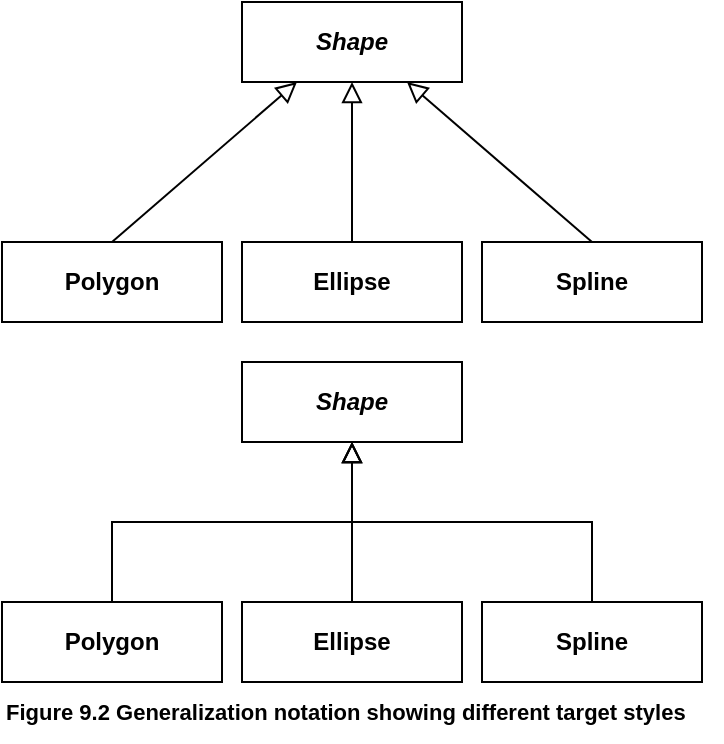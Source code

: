 <mxfile version="21.6.8" type="device" pages="2">
  <diagram name="9.2" id="WyxD0aOs2plOgybWSySm">
    <mxGraphModel dx="880" dy="511" grid="1" gridSize="10" guides="1" tooltips="1" connect="1" arrows="1" fold="1" page="1" pageScale="1" pageWidth="1169" pageHeight="827" math="0" shadow="0">
      <root>
        <mxCell id="0" />
        <mxCell id="1" parent="0" />
        <mxCell id="H2LSqVTib4IPZ2RdGRiy-1" value="&lt;b&gt;&lt;i&gt;Shape&lt;/i&gt;&lt;/b&gt;" style="html=1;whiteSpace=wrap;" vertex="1" parent="1">
          <mxGeometry x="120" width="110" height="40" as="geometry" />
        </mxCell>
        <mxCell id="H2LSqVTib4IPZ2RdGRiy-2" value="&lt;b&gt;&lt;span style=&quot;font-style: normal;&quot;&gt;Polygon&lt;/span&gt;&lt;/b&gt;" style="html=1;whiteSpace=wrap;fontStyle=2" vertex="1" parent="1">
          <mxGeometry y="120" width="110" height="40" as="geometry" />
        </mxCell>
        <mxCell id="H2LSqVTib4IPZ2RdGRiy-3" value="&lt;b&gt;Ellipse&lt;/b&gt;" style="html=1;whiteSpace=wrap;" vertex="1" parent="1">
          <mxGeometry x="120" y="120" width="110" height="40" as="geometry" />
        </mxCell>
        <mxCell id="H2LSqVTib4IPZ2RdGRiy-4" value="&lt;b&gt;Spline&lt;/b&gt;" style="html=1;whiteSpace=wrap;" vertex="1" parent="1">
          <mxGeometry x="240" y="120" width="110" height="40" as="geometry" />
        </mxCell>
        <mxCell id="H2LSqVTib4IPZ2RdGRiy-5" value="&lt;b&gt;&lt;i&gt;Shape&lt;/i&gt;&lt;/b&gt;" style="html=1;whiteSpace=wrap;" vertex="1" parent="1">
          <mxGeometry x="120" y="180" width="110" height="40" as="geometry" />
        </mxCell>
        <mxCell id="H2LSqVTib4IPZ2RdGRiy-6" value="&lt;b&gt;&lt;span style=&quot;font-style: normal;&quot;&gt;Polygon&lt;/span&gt;&lt;/b&gt;" style="html=1;whiteSpace=wrap;fontStyle=2" vertex="1" parent="1">
          <mxGeometry y="300" width="110" height="40" as="geometry" />
        </mxCell>
        <mxCell id="H2LSqVTib4IPZ2RdGRiy-7" value="&lt;b&gt;Ellipse&lt;/b&gt;" style="html=1;whiteSpace=wrap;" vertex="1" parent="1">
          <mxGeometry x="120" y="300" width="110" height="40" as="geometry" />
        </mxCell>
        <mxCell id="H2LSqVTib4IPZ2RdGRiy-8" value="&lt;b&gt;Spline&lt;/b&gt;" style="html=1;whiteSpace=wrap;" vertex="1" parent="1">
          <mxGeometry x="240" y="300" width="110" height="40" as="geometry" />
        </mxCell>
        <mxCell id="H2LSqVTib4IPZ2RdGRiy-9" value="" style="endArrow=block;startArrow=none;endFill=0;startFill=0;endSize=8;html=1;verticalAlign=bottom;labelBackgroundColor=none;rounded=0;entryX=0.25;entryY=1;entryDx=0;entryDy=0;exitX=0.5;exitY=0;exitDx=0;exitDy=0;" edge="1" parent="1" source="H2LSqVTib4IPZ2RdGRiy-2" target="H2LSqVTib4IPZ2RdGRiy-1">
          <mxGeometry width="160" relative="1" as="geometry">
            <mxPoint x="330" y="230" as="sourcePoint" />
            <mxPoint x="490" y="230" as="targetPoint" />
          </mxGeometry>
        </mxCell>
        <mxCell id="H2LSqVTib4IPZ2RdGRiy-10" value="" style="endArrow=block;startArrow=none;endFill=0;startFill=0;endSize=8;html=1;verticalAlign=bottom;labelBackgroundColor=none;rounded=0;entryX=0.5;entryY=1;entryDx=0;entryDy=0;exitX=0.5;exitY=0;exitDx=0;exitDy=0;" edge="1" parent="1" source="H2LSqVTib4IPZ2RdGRiy-3" target="H2LSqVTib4IPZ2RdGRiy-1">
          <mxGeometry width="160" relative="1" as="geometry">
            <mxPoint x="65" y="130" as="sourcePoint" />
            <mxPoint x="185" y="50" as="targetPoint" />
          </mxGeometry>
        </mxCell>
        <mxCell id="H2LSqVTib4IPZ2RdGRiy-11" value="" style="endArrow=block;startArrow=none;endFill=0;startFill=0;endSize=8;html=1;verticalAlign=bottom;labelBackgroundColor=none;rounded=0;entryX=0.75;entryY=1;entryDx=0;entryDy=0;exitX=0.5;exitY=0;exitDx=0;exitDy=0;" edge="1" parent="1" source="H2LSqVTib4IPZ2RdGRiy-4" target="H2LSqVTib4IPZ2RdGRiy-1">
          <mxGeometry width="160" relative="1" as="geometry">
            <mxPoint x="185" y="130" as="sourcePoint" />
            <mxPoint x="185" y="50" as="targetPoint" />
          </mxGeometry>
        </mxCell>
        <mxCell id="H2LSqVTib4IPZ2RdGRiy-12" value="" style="endArrow=block;startArrow=none;endFill=0;startFill=0;endSize=8;html=1;verticalAlign=bottom;labelBackgroundColor=none;rounded=0;entryX=0.5;entryY=1;entryDx=0;entryDy=0;exitX=0.5;exitY=0;exitDx=0;exitDy=0;edgeStyle=orthogonalEdgeStyle;" edge="1" parent="1" source="H2LSqVTib4IPZ2RdGRiy-6" target="H2LSqVTib4IPZ2RdGRiy-5">
          <mxGeometry width="160" relative="1" as="geometry">
            <mxPoint x="65" y="310" as="sourcePoint" />
            <mxPoint x="158" y="230" as="targetPoint" />
          </mxGeometry>
        </mxCell>
        <mxCell id="H2LSqVTib4IPZ2RdGRiy-13" value="" style="endArrow=block;startArrow=none;endFill=0;startFill=0;endSize=8;html=1;verticalAlign=bottom;labelBackgroundColor=none;rounded=0;entryX=0.5;entryY=1;entryDx=0;entryDy=0;exitX=0.5;exitY=0;exitDx=0;exitDy=0;edgeStyle=orthogonalEdgeStyle;" edge="1" parent="1" source="H2LSqVTib4IPZ2RdGRiy-7" target="H2LSqVTib4IPZ2RdGRiy-5">
          <mxGeometry width="160" relative="1" as="geometry">
            <mxPoint x="65" y="310" as="sourcePoint" />
            <mxPoint x="185" y="230" as="targetPoint" />
          </mxGeometry>
        </mxCell>
        <mxCell id="H2LSqVTib4IPZ2RdGRiy-14" value="" style="endArrow=block;startArrow=none;endFill=0;startFill=0;endSize=8;html=1;verticalAlign=bottom;labelBackgroundColor=none;rounded=0;entryX=0.5;entryY=1;entryDx=0;entryDy=0;exitX=0.5;exitY=0;exitDx=0;exitDy=0;edgeStyle=orthogonalEdgeStyle;" edge="1" parent="1" source="H2LSqVTib4IPZ2RdGRiy-8" target="H2LSqVTib4IPZ2RdGRiy-5">
          <mxGeometry width="160" relative="1" as="geometry">
            <mxPoint x="65" y="310" as="sourcePoint" />
            <mxPoint x="185" y="230" as="targetPoint" />
          </mxGeometry>
        </mxCell>
        <mxCell id="H2LSqVTib4IPZ2RdGRiy-15" value="&lt;b&gt;Figure 9.2 Generalization notation showing different target styles&lt;/b&gt;" style="text;html=1;align=left;verticalAlign=middle;resizable=0;points=[];autosize=1;strokeColor=none;fillColor=none;fontSize=11;fontFamily=Helvetica;fontColor=default;" vertex="1" parent="1">
          <mxGeometry y="340" width="360" height="30" as="geometry" />
        </mxCell>
      </root>
    </mxGraphModel>
  </diagram>
  <diagram id="q_BMyGBSSAlOxUfdl8AH" name="9.3">
    <mxGraphModel dx="880" dy="511" grid="1" gridSize="10" guides="1" tooltips="1" connect="1" arrows="1" fold="1" page="1" pageScale="1" pageWidth="1169" pageHeight="827" math="0" shadow="0">
      <root>
        <mxCell id="0" />
        <mxCell id="1" parent="0" />
        <mxCell id="yz7i9PjcJX4RjiIUMZLB-1" value="Window" style="html=1;whiteSpace=wrap;" vertex="1" parent="1">
          <mxGeometry width="110" height="50" as="geometry" />
        </mxCell>
        <mxCell id="yz7i9PjcJX4RjiIUMZLB-2" value="ResizableWindow" style="html=1;whiteSpace=wrap;" vertex="1" parent="1">
          <mxGeometry x="235" width="120" height="50" as="geometry" />
        </mxCell>
        <mxCell id="yz7i9PjcJX4RjiIUMZLB-3" value="«substitute»" style="endArrow=open;html=1;rounded=0;align=center;verticalAlign=top;dashed=1;endFill=0;labelBackgroundColor=none;entryX=1;entryY=0.5;entryDx=0;entryDy=0;exitX=0;exitY=0.5;exitDx=0;exitDy=0;endSize=12;" edge="1" parent="1" source="yz7i9PjcJX4RjiIUMZLB-2" target="yz7i9PjcJX4RjiIUMZLB-1">
          <mxGeometry relative="1" as="geometry">
            <mxPoint x="270" y="24.5" as="sourcePoint" />
            <mxPoint x="110" y="25" as="targetPoint" />
            <mxPoint as="offset" />
          </mxGeometry>
        </mxCell>
        <mxCell id="yz7i9PjcJX4RjiIUMZLB-4" value="&lt;b&gt;Figure 9.3 Example of Substitution notation&lt;/b&gt;" style="text;html=1;align=left;verticalAlign=middle;resizable=0;points=[];autosize=1;strokeColor=none;fillColor=none;fontSize=11;fontFamily=Helvetica;fontColor=default;" vertex="1" parent="1">
          <mxGeometry y="50" width="250" height="30" as="geometry" />
        </mxCell>
      </root>
    </mxGraphModel>
  </diagram>
</mxfile>
